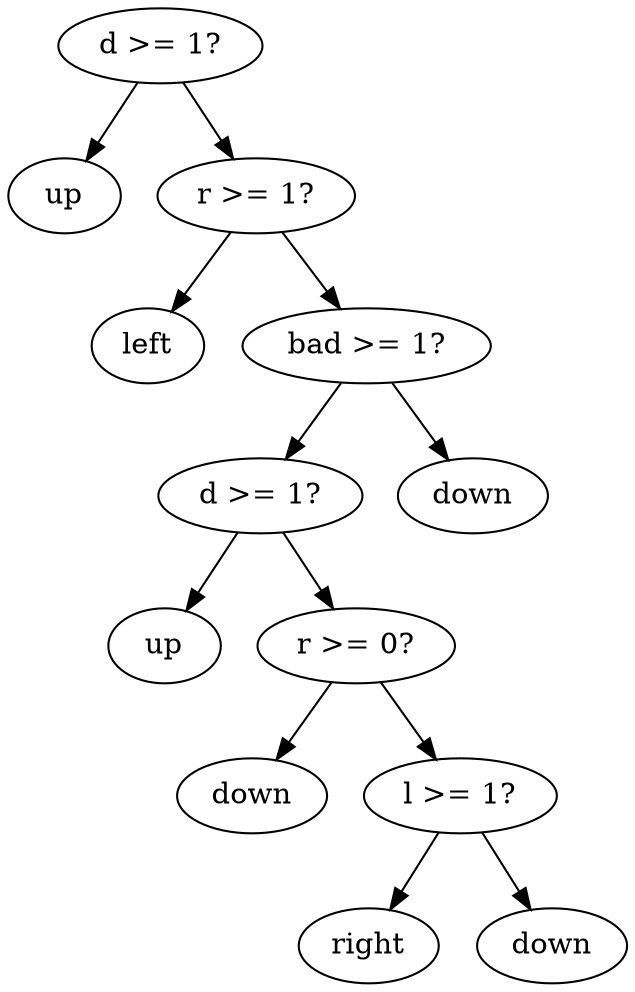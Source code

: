 digraph tree {
    "0x0" [label="d >= 1?"];
    "0x1" [label="up"];
    "0x2" [label="r >= 1?"];
    "0x3" [label="left"];
    "0x4" [label="bad >= 1?"];
    "0x5" [label="d >= 1?"];
    "0x6" [label="up"];
    "0x7" [label="r >= 0?"];
    "0x8" [label="down"];
    "0x9" [label="l >= 1?"];
    "0xa" [label="right"];
    "0xb" [label="down"];
    "0xc" [label="down"];
    "0x0" -> "0x1";
    "0x0" -> "0x2";
    "0x2" -> "0x3";
    "0x2" -> "0x4";
    "0x4" -> "0x5";
    "0x4" -> "0xc";
    "0x5" -> "0x6";
    "0x5" -> "0x7";
    "0x7" -> "0x8";
    "0x7" -> "0x9";
    "0x9" -> "0xa";
    "0x9" -> "0xb";
}
